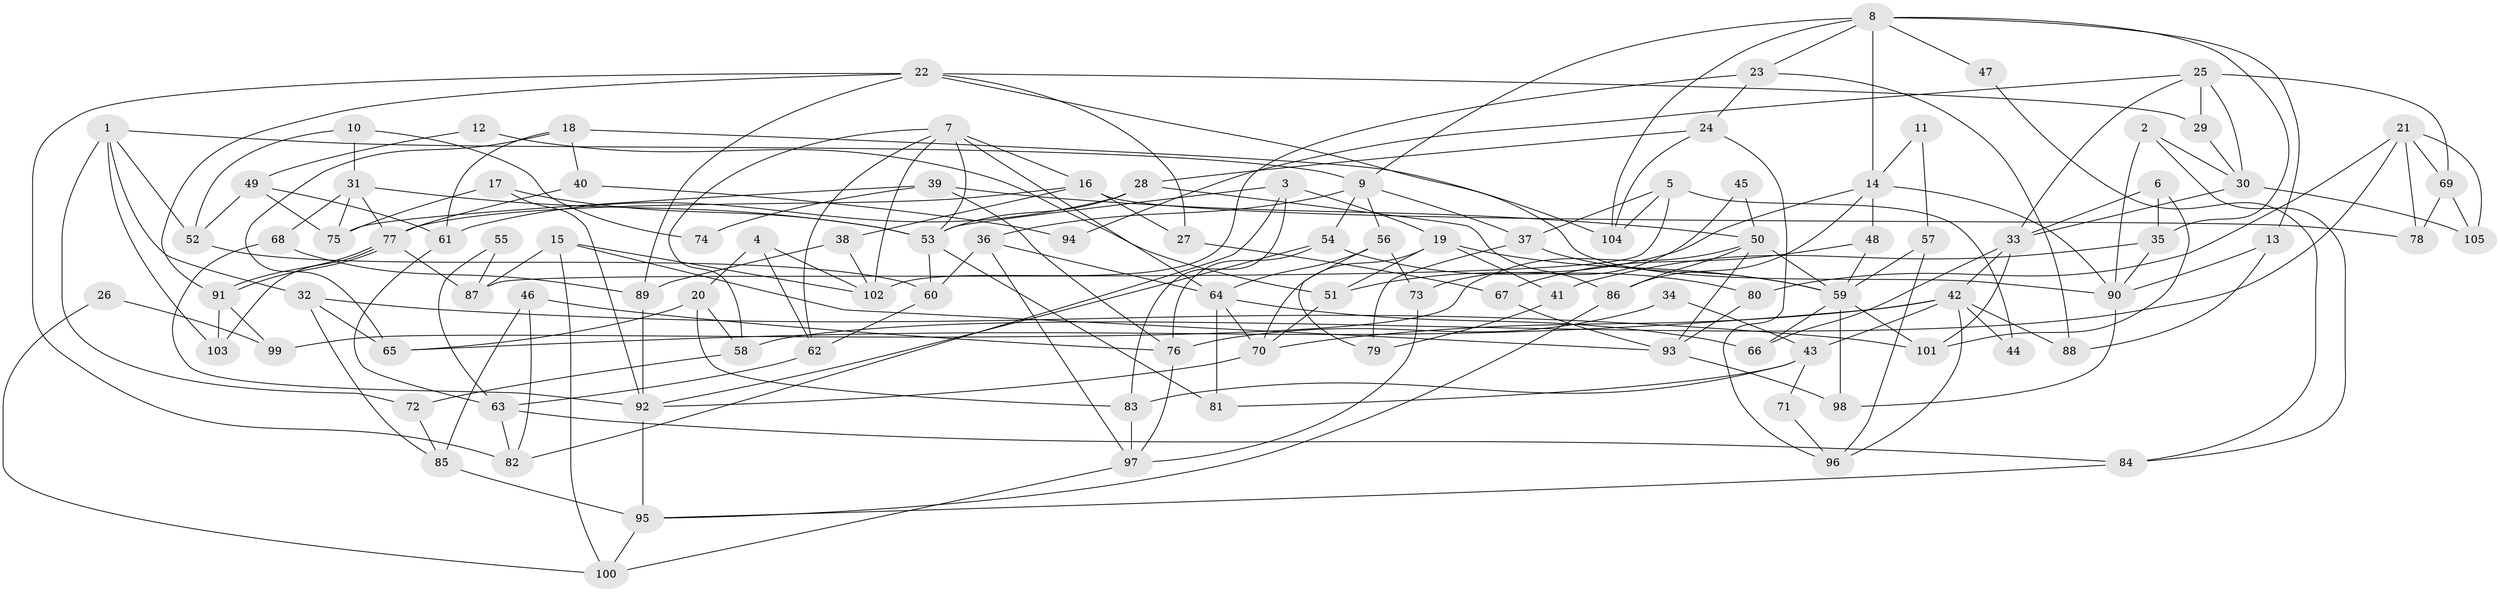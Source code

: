 // Generated by graph-tools (version 1.1) at 2025/36/03/09/25 02:36:22]
// undirected, 105 vertices, 210 edges
graph export_dot {
graph [start="1"]
  node [color=gray90,style=filled];
  1;
  2;
  3;
  4;
  5;
  6;
  7;
  8;
  9;
  10;
  11;
  12;
  13;
  14;
  15;
  16;
  17;
  18;
  19;
  20;
  21;
  22;
  23;
  24;
  25;
  26;
  27;
  28;
  29;
  30;
  31;
  32;
  33;
  34;
  35;
  36;
  37;
  38;
  39;
  40;
  41;
  42;
  43;
  44;
  45;
  46;
  47;
  48;
  49;
  50;
  51;
  52;
  53;
  54;
  55;
  56;
  57;
  58;
  59;
  60;
  61;
  62;
  63;
  64;
  65;
  66;
  67;
  68;
  69;
  70;
  71;
  72;
  73;
  74;
  75;
  76;
  77;
  78;
  79;
  80;
  81;
  82;
  83;
  84;
  85;
  86;
  87;
  88;
  89;
  90;
  91;
  92;
  93;
  94;
  95;
  96;
  97;
  98;
  99;
  100;
  101;
  102;
  103;
  104;
  105;
  1 -- 32;
  1 -- 72;
  1 -- 9;
  1 -- 52;
  1 -- 103;
  2 -- 90;
  2 -- 84;
  2 -- 30;
  3 -- 19;
  3 -- 82;
  3 -- 53;
  3 -- 83;
  4 -- 62;
  4 -- 102;
  4 -- 20;
  5 -- 37;
  5 -- 104;
  5 -- 44;
  5 -- 87;
  6 -- 33;
  6 -- 101;
  6 -- 35;
  7 -- 62;
  7 -- 102;
  7 -- 16;
  7 -- 53;
  7 -- 58;
  7 -- 64;
  8 -- 14;
  8 -- 9;
  8 -- 13;
  8 -- 23;
  8 -- 35;
  8 -- 47;
  8 -- 104;
  9 -- 36;
  9 -- 37;
  9 -- 54;
  9 -- 56;
  10 -- 31;
  10 -- 52;
  10 -- 74;
  11 -- 57;
  11 -- 14;
  12 -- 51;
  12 -- 49;
  13 -- 90;
  13 -- 88;
  14 -- 51;
  14 -- 48;
  14 -- 86;
  14 -- 90;
  15 -- 87;
  15 -- 100;
  15 -- 93;
  15 -- 102;
  16 -- 77;
  16 -- 27;
  16 -- 38;
  16 -- 78;
  17 -- 53;
  17 -- 92;
  17 -- 75;
  18 -- 104;
  18 -- 61;
  18 -- 40;
  18 -- 65;
  19 -- 70;
  19 -- 59;
  19 -- 41;
  19 -- 51;
  20 -- 58;
  20 -- 65;
  20 -- 83;
  21 -- 69;
  21 -- 78;
  21 -- 58;
  21 -- 80;
  21 -- 105;
  22 -- 90;
  22 -- 89;
  22 -- 27;
  22 -- 29;
  22 -- 82;
  22 -- 91;
  23 -- 88;
  23 -- 24;
  23 -- 102;
  24 -- 28;
  24 -- 96;
  24 -- 104;
  25 -- 33;
  25 -- 29;
  25 -- 30;
  25 -- 69;
  25 -- 94;
  26 -- 99;
  26 -- 100;
  27 -- 67;
  28 -- 86;
  28 -- 53;
  28 -- 61;
  29 -- 30;
  30 -- 33;
  30 -- 105;
  31 -- 53;
  31 -- 77;
  31 -- 68;
  31 -- 75;
  32 -- 65;
  32 -- 101;
  32 -- 85;
  33 -- 42;
  33 -- 66;
  33 -- 101;
  34 -- 43;
  34 -- 76;
  35 -- 41;
  35 -- 90;
  36 -- 64;
  36 -- 97;
  36 -- 60;
  37 -- 59;
  37 -- 79;
  38 -- 102;
  38 -- 89;
  39 -- 75;
  39 -- 50;
  39 -- 74;
  39 -- 76;
  40 -- 77;
  40 -- 94;
  41 -- 79;
  42 -- 43;
  42 -- 65;
  42 -- 44;
  42 -- 70;
  42 -- 88;
  42 -- 96;
  43 -- 81;
  43 -- 83;
  43 -- 71;
  45 -- 50;
  45 -- 73;
  46 -- 76;
  46 -- 85;
  46 -- 82;
  47 -- 84;
  48 -- 59;
  48 -- 67;
  49 -- 75;
  49 -- 52;
  49 -- 61;
  50 -- 59;
  50 -- 93;
  50 -- 86;
  50 -- 99;
  51 -- 70;
  52 -- 60;
  53 -- 60;
  53 -- 81;
  54 -- 92;
  54 -- 76;
  54 -- 80;
  55 -- 87;
  55 -- 63;
  56 -- 79;
  56 -- 64;
  56 -- 73;
  57 -- 96;
  57 -- 59;
  58 -- 72;
  59 -- 98;
  59 -- 66;
  59 -- 101;
  60 -- 62;
  61 -- 63;
  62 -- 63;
  63 -- 82;
  63 -- 84;
  64 -- 66;
  64 -- 70;
  64 -- 81;
  67 -- 93;
  68 -- 89;
  68 -- 92;
  69 -- 105;
  69 -- 78;
  70 -- 92;
  71 -- 96;
  72 -- 85;
  73 -- 97;
  76 -- 97;
  77 -- 103;
  77 -- 91;
  77 -- 91;
  77 -- 87;
  80 -- 93;
  83 -- 97;
  84 -- 95;
  85 -- 95;
  86 -- 95;
  89 -- 92;
  90 -- 98;
  91 -- 99;
  91 -- 103;
  92 -- 95;
  93 -- 98;
  95 -- 100;
  97 -- 100;
}
